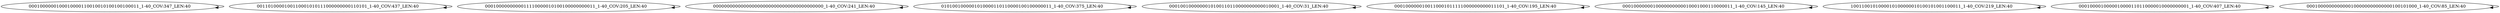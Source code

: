 digraph G {
    "0001000000100010000110010010100100100011_1-40_COV:347_LEN:40" -> "0001000000100010000110010010100100100011_1-40_COV:347_LEN:40";
    "0011010000100110001010111000000000110101_1-40_COV:437_LEN:40" -> "0011010000100110001010111000000000110101_1-40_COV:437_LEN:40";
    "0001000000000011110000010100100000000011_1-40_COV:205_LEN:40" -> "0001000000000011110000010100100000000011_1-40_COV:205_LEN:40";
    "0000000000000000000000000000000000000000_1-40_COV:241_LEN:40" -> "0000000000000000000000000000000000000000_1-40_COV:241_LEN:40";
    "0101001000001010000110110000100100000011_1-40_COV:375_LEN:40" -> "0101001000001010000110110000100100000011_1-40_COV:375_LEN:40";
    "0001001000000010100110110000000000010001_1-40_COV:31_LEN:40" -> "0001001000000010100110110000000000010001_1-40_COV:31_LEN:40";
    "0001000000100110001011111000000000011101_1-40_COV:195_LEN:40" -> "0001000000100110001011111000000000011101_1-40_COV:195_LEN:40";
    "0001000000010000000000010001000110000011_1-40_COV:145_LEN:40" -> "0001000000010000000000010001000110000011_1-40_COV:145_LEN:40";
    "1001100101000010100000010100101001100011_1-40_COV:219_LEN:40" -> "1001100101000010100000010100101001100011_1-40_COV:219_LEN:40";
    "0001000010000010000110110000010000000001_1-40_COV:407_LEN:40" -> "0001000010000010000110110000010000000001_1-40_COV:407_LEN:40";
    "0001000000000000100000000000000100101000_1-40_COV:85_LEN:40" -> "0001000000000000100000000000000100101000_1-40_COV:85_LEN:40";
}
